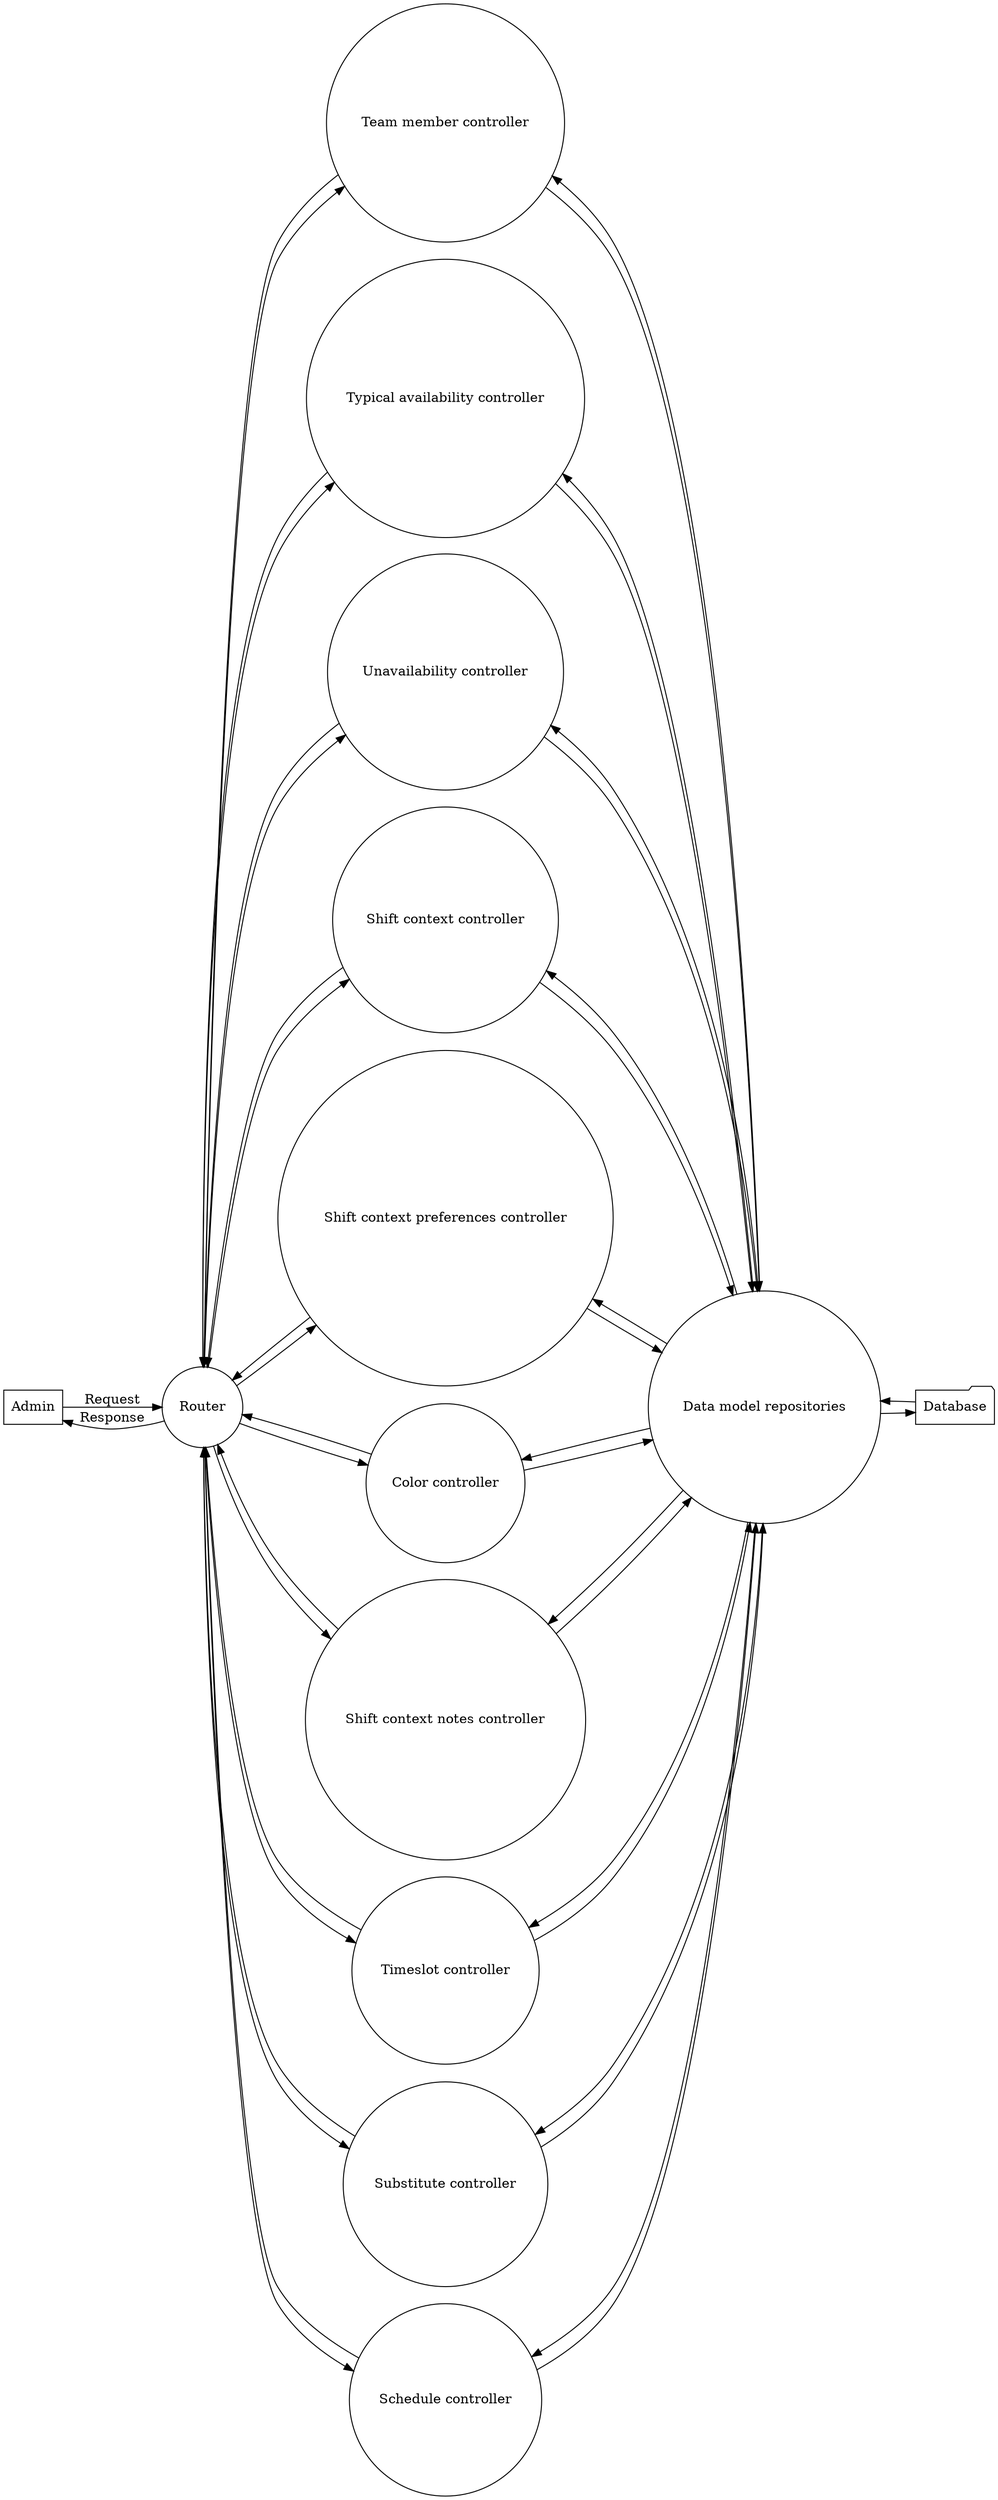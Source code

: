 digraph data_flow_diagram {
    rankdir = "LR"
    node [ shape = circle ]
    
    Admin [ shape = box ]
    
    Admin -> "Router" [ label = "Request" ]
    "Router" -> Admin [ label = "Response" ]

    subgraph controllers {
        rank = "same"
        
        "Team member controller"
        "Typical availability controller"
        "Unavailability controller"
        "Shift context controller"
        "Shift context preferences controller"
        "Color controller"
        "Shift context notes controller"
        "Timeslot controller"
        "Substitute controller"
        "Schedule controller"
    }
    
    "Router" -> {
        "Team member controller"
        "Typical availability controller"
        "Unavailability controller"
        "Shift context controller"
        "Shift context preferences controller"
        "Color controller"
        "Shift context notes controller"
        "Timeslot controller"
        "Substitute controller"
        "Schedule controller"
    } -> "Router"
    
    "Data model repositories" -> {
        "Team member controller"
        "Typical availability controller"
        "Unavailability controller"
        "Shift context controller"
        "Shift context preferences controller"
        "Color controller"
        "Shift context notes controller"
        "Timeslot controller"
        "Substitute controller"
        "Schedule controller"
    } -> "Data model repositories"
    
    Database [ shape = folder ]
    
    Database -> "Data model repositories" -> Database
}
